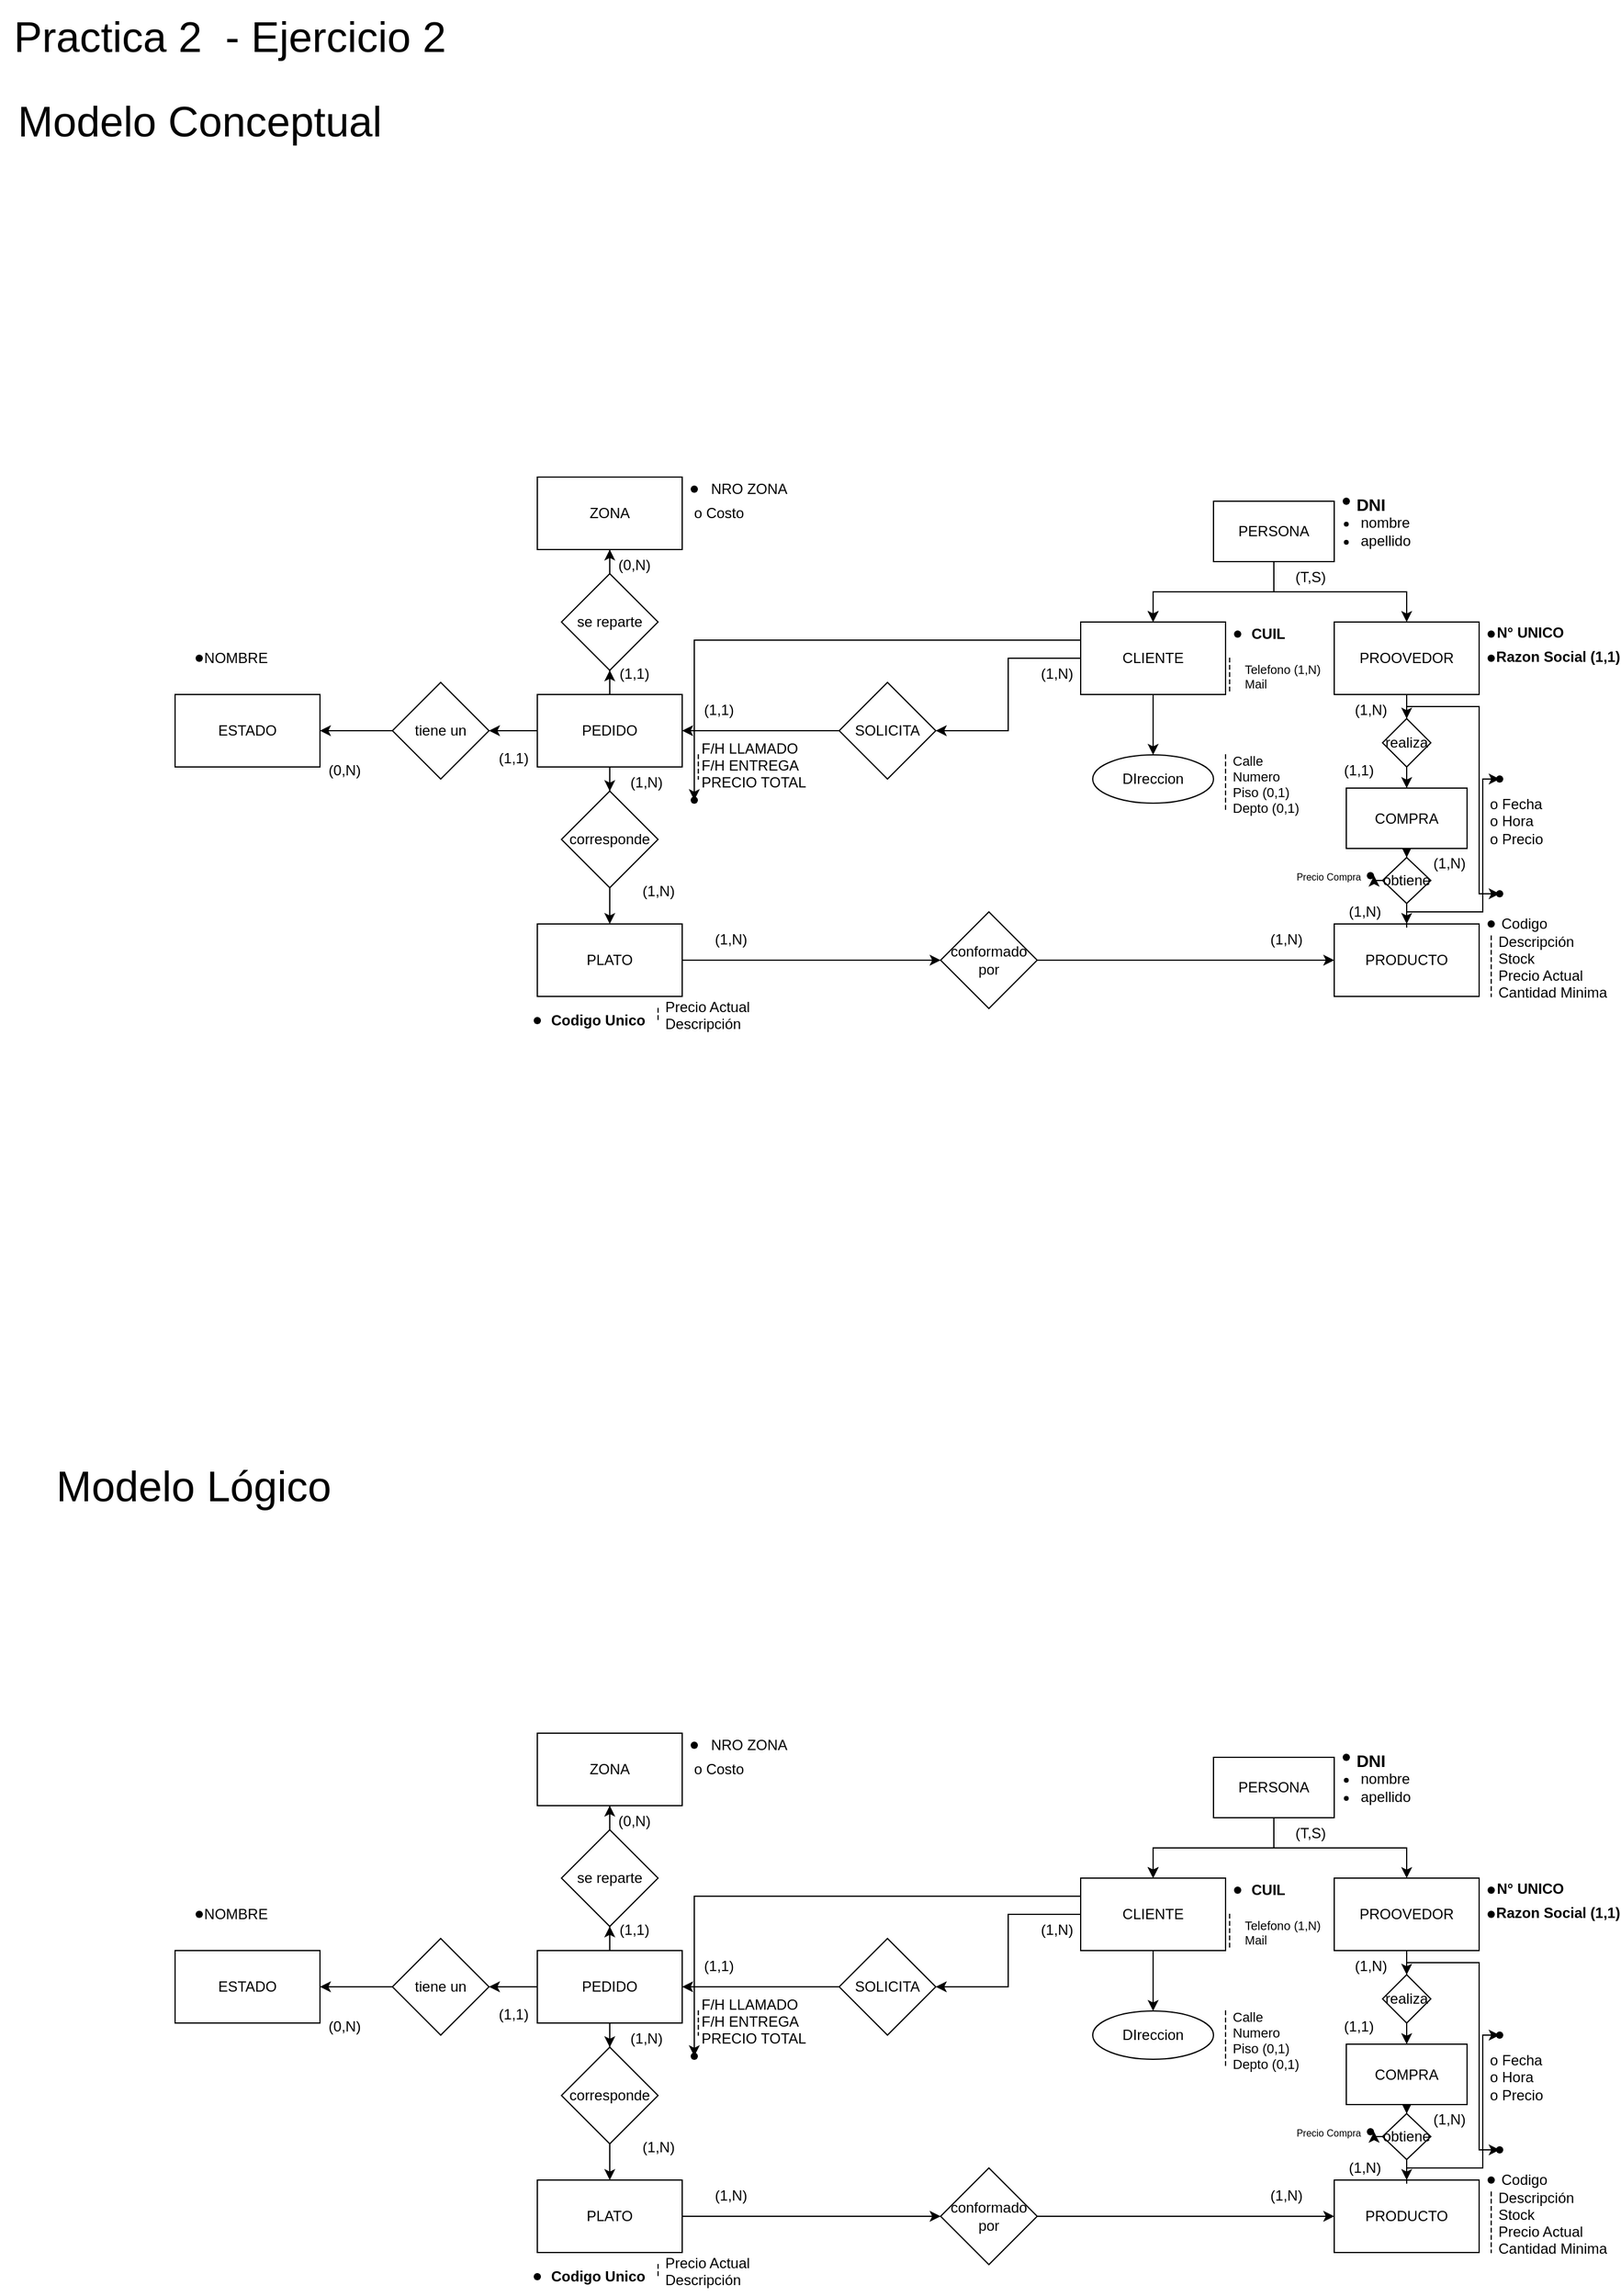 <mxfile version="24.7.8">
  <diagram name="Página-1" id="Bf-2rMhN3d7Jyt17NZ64">
    <mxGraphModel dx="3520" dy="2128" grid="1" gridSize="10" guides="1" tooltips="1" connect="1" arrows="1" fold="1" page="1" pageScale="1" pageWidth="827" pageHeight="1169" math="0" shadow="0">
      <root>
        <mxCell id="0" />
        <mxCell id="1" parent="0" />
        <mxCell id="Sg2OA1A6S127e5g8_L12-23" value="" style="edgeStyle=orthogonalEdgeStyle;rounded=0;orthogonalLoop=1;jettySize=auto;html=1;" parent="1" source="Sg2OA1A6S127e5g8_L12-3" target="Sg2OA1A6S127e5g8_L12-22" edge="1">
          <mxGeometry relative="1" as="geometry" />
        </mxCell>
        <mxCell id="Sg2OA1A6S127e5g8_L12-24" value="" style="edgeStyle=orthogonalEdgeStyle;rounded=0;orthogonalLoop=1;jettySize=auto;html=1;" parent="1" source="Sg2OA1A6S127e5g8_L12-3" target="Sg2OA1A6S127e5g8_L12-22" edge="1">
          <mxGeometry relative="1" as="geometry" />
        </mxCell>
        <mxCell id="Sg2OA1A6S127e5g8_L12-26" value="" style="edgeStyle=orthogonalEdgeStyle;rounded=0;orthogonalLoop=1;jettySize=auto;html=1;" parent="1" source="Sg2OA1A6S127e5g8_L12-3" target="Sg2OA1A6S127e5g8_L12-25" edge="1">
          <mxGeometry relative="1" as="geometry" />
        </mxCell>
        <mxCell id="Sg2OA1A6S127e5g8_L12-3" value="PERSONA" style="rounded=0;whiteSpace=wrap;html=1;" parent="1" vertex="1">
          <mxGeometry x="1080" y="435" width="100" height="50" as="geometry" />
        </mxCell>
        <mxCell id="Sg2OA1A6S127e5g8_L12-41" value="" style="edgeStyle=orthogonalEdgeStyle;rounded=0;orthogonalLoop=1;jettySize=auto;html=1;" parent="1" source="Sg2OA1A6S127e5g8_L12-22" target="Sg2OA1A6S127e5g8_L12-40" edge="1">
          <mxGeometry relative="1" as="geometry" />
        </mxCell>
        <mxCell id="Sg2OA1A6S127e5g8_L12-86" style="edgeStyle=orthogonalEdgeStyle;rounded=0;orthogonalLoop=1;jettySize=auto;html=1;" parent="1" source="Sg2OA1A6S127e5g8_L12-22" target="Sg2OA1A6S127e5g8_L12-85" edge="1">
          <mxGeometry relative="1" as="geometry" />
        </mxCell>
        <mxCell id="Sg2OA1A6S127e5g8_L12-105" style="edgeStyle=orthogonalEdgeStyle;rounded=0;orthogonalLoop=1;jettySize=auto;html=1;exitX=0;exitY=0.25;exitDx=0;exitDy=0;entryX=0.783;entryY=0.592;entryDx=0;entryDy=0;entryPerimeter=0;" parent="1" source="Sg2OA1A6S127e5g8_L12-22" target="Sg2OA1A6S127e5g8_L12-103" edge="1">
          <mxGeometry relative="1" as="geometry">
            <mxPoint x="650" y="565" as="targetPoint" />
          </mxGeometry>
        </mxCell>
        <mxCell id="Sg2OA1A6S127e5g8_L12-22" value="CLIENTE" style="whiteSpace=wrap;html=1;rounded=0;" parent="1" vertex="1">
          <mxGeometry x="970" y="535" width="120" height="60" as="geometry" />
        </mxCell>
        <mxCell id="Sg2OA1A6S127e5g8_L12-52" value="" style="edgeStyle=orthogonalEdgeStyle;rounded=0;orthogonalLoop=1;jettySize=auto;html=1;" parent="1" source="Sg2OA1A6S127e5g8_L12-25" target="Sg2OA1A6S127e5g8_L12-51" edge="1">
          <mxGeometry relative="1" as="geometry" />
        </mxCell>
        <mxCell id="Sg2OA1A6S127e5g8_L12-25" value="PROOVEDOR" style="whiteSpace=wrap;html=1;rounded=0;" parent="1" vertex="1">
          <mxGeometry x="1180" y="535" width="120" height="60" as="geometry" />
        </mxCell>
        <mxCell id="Sg2OA1A6S127e5g8_L12-47" value="" style="edgeStyle=orthogonalEdgeStyle;rounded=0;orthogonalLoop=1;jettySize=auto;html=1;exitX=1;exitY=0.5;exitDx=0;exitDy=0;" parent="1" source="Sg2OA1A6S127e5g8_L12-28" target="Sg2OA1A6S127e5g8_L12-46" edge="1">
          <mxGeometry relative="1" as="geometry">
            <mxPoint x="690" y="815" as="sourcePoint" />
          </mxGeometry>
        </mxCell>
        <mxCell id="Sg2OA1A6S127e5g8_L12-28" value="PLATO" style="rounded=0;whiteSpace=wrap;html=1;" parent="1" vertex="1">
          <mxGeometry x="520" y="785" width="120" height="60" as="geometry" />
        </mxCell>
        <mxCell id="Sg2OA1A6S127e5g8_L12-44" value="" style="edgeStyle=orthogonalEdgeStyle;rounded=0;orthogonalLoop=1;jettySize=auto;html=1;" parent="1" source="Sg2OA1A6S127e5g8_L12-29" target="Sg2OA1A6S127e5g8_L12-43" edge="1">
          <mxGeometry relative="1" as="geometry" />
        </mxCell>
        <mxCell id="Sg2OA1A6S127e5g8_L12-57" value="" style="edgeStyle=orthogonalEdgeStyle;rounded=0;orthogonalLoop=1;jettySize=auto;html=1;" parent="1" source="Sg2OA1A6S127e5g8_L12-29" target="Sg2OA1A6S127e5g8_L12-56" edge="1">
          <mxGeometry relative="1" as="geometry" />
        </mxCell>
        <mxCell id="Sg2OA1A6S127e5g8_L12-110" value="" style="edgeStyle=orthogonalEdgeStyle;rounded=0;orthogonalLoop=1;jettySize=auto;html=1;" parent="1" source="Sg2OA1A6S127e5g8_L12-29" target="Sg2OA1A6S127e5g8_L12-109" edge="1">
          <mxGeometry relative="1" as="geometry" />
        </mxCell>
        <mxCell id="Sg2OA1A6S127e5g8_L12-29" value="PEDIDO" style="rounded=0;whiteSpace=wrap;html=1;" parent="1" vertex="1">
          <mxGeometry x="520" y="595" width="120" height="60" as="geometry" />
        </mxCell>
        <mxCell id="Sg2OA1A6S127e5g8_L12-35" value="PRODUCTO" style="rounded=0;whiteSpace=wrap;html=1;" parent="1" vertex="1">
          <mxGeometry x="1180" y="785" width="120" height="60" as="geometry" />
        </mxCell>
        <mxCell id="Sg2OA1A6S127e5g8_L12-42" style="edgeStyle=orthogonalEdgeStyle;rounded=0;orthogonalLoop=1;jettySize=auto;html=1;entryX=1;entryY=0.5;entryDx=0;entryDy=0;" parent="1" source="Sg2OA1A6S127e5g8_L12-40" target="Sg2OA1A6S127e5g8_L12-29" edge="1">
          <mxGeometry relative="1" as="geometry" />
        </mxCell>
        <mxCell id="Sg2OA1A6S127e5g8_L12-40" value="SOLICITA" style="rhombus;whiteSpace=wrap;html=1;rounded=0;" parent="1" vertex="1">
          <mxGeometry x="770" y="585" width="80" height="80" as="geometry" />
        </mxCell>
        <mxCell id="Sg2OA1A6S127e5g8_L12-45" style="edgeStyle=orthogonalEdgeStyle;rounded=0;orthogonalLoop=1;jettySize=auto;html=1;" parent="1" source="Sg2OA1A6S127e5g8_L12-43" target="Sg2OA1A6S127e5g8_L12-28" edge="1">
          <mxGeometry relative="1" as="geometry" />
        </mxCell>
        <mxCell id="Sg2OA1A6S127e5g8_L12-43" value="corresponde" style="rhombus;whiteSpace=wrap;html=1;rounded=0;" parent="1" vertex="1">
          <mxGeometry x="540" y="675" width="80" height="80" as="geometry" />
        </mxCell>
        <mxCell id="Sg2OA1A6S127e5g8_L12-48" style="edgeStyle=orthogonalEdgeStyle;rounded=0;orthogonalLoop=1;jettySize=auto;html=1;" parent="1" source="Sg2OA1A6S127e5g8_L12-46" target="Sg2OA1A6S127e5g8_L12-35" edge="1">
          <mxGeometry relative="1" as="geometry" />
        </mxCell>
        <mxCell id="Sg2OA1A6S127e5g8_L12-46" value="conformado por" style="rhombus;whiteSpace=wrap;html=1;rounded=0;" parent="1" vertex="1">
          <mxGeometry x="854" y="775" width="80" height="80" as="geometry" />
        </mxCell>
        <mxCell id="Sg2OA1A6S127e5g8_L12-125" value="" style="edgeStyle=orthogonalEdgeStyle;rounded=0;orthogonalLoop=1;jettySize=auto;html=1;" parent="1" source="Sg2OA1A6S127e5g8_L12-51" target="Sg2OA1A6S127e5g8_L12-124" edge="1">
          <mxGeometry relative="1" as="geometry" />
        </mxCell>
        <mxCell id="Sg2OA1A6S127e5g8_L12-51" value="realiza" style="rhombus;whiteSpace=wrap;html=1;rounded=0;" parent="1" vertex="1">
          <mxGeometry x="1220" y="615" width="40" height="40" as="geometry" />
        </mxCell>
        <mxCell id="Sg2OA1A6S127e5g8_L12-54" value="ZONA" style="rounded=0;whiteSpace=wrap;html=1;" parent="1" vertex="1">
          <mxGeometry x="520" y="415" width="120" height="60" as="geometry" />
        </mxCell>
        <mxCell id="Sg2OA1A6S127e5g8_L12-58" style="edgeStyle=orthogonalEdgeStyle;rounded=0;orthogonalLoop=1;jettySize=auto;html=1;entryX=0.5;entryY=1;entryDx=0;entryDy=0;" parent="1" source="Sg2OA1A6S127e5g8_L12-56" target="Sg2OA1A6S127e5g8_L12-54" edge="1">
          <mxGeometry relative="1" as="geometry" />
        </mxCell>
        <mxCell id="Sg2OA1A6S127e5g8_L12-56" value="se reparte" style="rhombus;whiteSpace=wrap;html=1;rounded=0;" parent="1" vertex="1">
          <mxGeometry x="540" y="495" width="80" height="80" as="geometry" />
        </mxCell>
        <mxCell id="Sg2OA1A6S127e5g8_L12-59" value="(T,S)" style="text;html=1;align=center;verticalAlign=middle;resizable=0;points=[];autosize=1;strokeColor=none;fillColor=none;" parent="1" vertex="1">
          <mxGeometry x="1135" y="483" width="50" height="30" as="geometry" />
        </mxCell>
        <mxCell id="Sg2OA1A6S127e5g8_L12-63" value="" style="shape=waypoint;sketch=0;fillStyle=solid;size=6;pointerEvents=1;points=[];fillColor=none;resizable=0;rotatable=0;perimeter=centerPerimeter;snapToPoint=1;" parent="1" vertex="1">
          <mxGeometry x="1180" y="425" width="20" height="20" as="geometry" />
        </mxCell>
        <mxCell id="Sg2OA1A6S127e5g8_L12-73" value="&lt;font style=&quot;font-size: 14px;&quot;&gt;DNI&lt;/font&gt;" style="text;strokeColor=none;fillColor=none;html=1;fontSize=24;fontStyle=1;verticalAlign=middle;align=center;" parent="1" vertex="1">
          <mxGeometry x="1185" y="425" width="50" height="20" as="geometry" />
        </mxCell>
        <mxCell id="Sg2OA1A6S127e5g8_L12-78" value="&lt;ul&gt;&lt;li&gt;nombre&lt;/li&gt;&lt;li&gt;apellido&lt;/li&gt;&lt;/ul&gt;" style="text;strokeColor=none;fillColor=none;html=1;whiteSpace=wrap;verticalAlign=middle;overflow=hidden;" parent="1" vertex="1">
          <mxGeometry x="1160" y="420" width="100" height="80" as="geometry" />
        </mxCell>
        <mxCell id="Sg2OA1A6S127e5g8_L12-79" value="" style="shape=waypoint;sketch=0;fillStyle=solid;size=6;pointerEvents=1;points=[];fillColor=none;resizable=0;rotatable=0;perimeter=centerPerimeter;snapToPoint=1;" parent="1" vertex="1">
          <mxGeometry x="1300" y="535" width="20" height="20" as="geometry" />
        </mxCell>
        <mxCell id="Sg2OA1A6S127e5g8_L12-80" value="&lt;font style=&quot;font-size: 12px;&quot;&gt;N° UNICO&lt;/font&gt;" style="text;strokeColor=none;fillColor=none;html=1;fontSize=24;fontStyle=1;verticalAlign=middle;align=center;" parent="1" vertex="1">
          <mxGeometry x="1307" y="525" width="70" height="30" as="geometry" />
        </mxCell>
        <mxCell id="Sg2OA1A6S127e5g8_L12-82" value="" style="shape=waypoint;sketch=0;fillStyle=solid;size=6;pointerEvents=1;points=[];fillColor=none;resizable=0;rotatable=0;perimeter=centerPerimeter;snapToPoint=1;" parent="1" vertex="1">
          <mxGeometry x="1300" y="555" width="20" height="20" as="geometry" />
        </mxCell>
        <mxCell id="Sg2OA1A6S127e5g8_L12-83" value="&lt;span style=&quot;font-size: 12px;&quot;&gt;Razon Social (1,1)&lt;/span&gt;" style="text;strokeColor=none;fillColor=none;html=1;fontSize=24;fontStyle=1;verticalAlign=middle;align=center;" parent="1" vertex="1">
          <mxGeometry x="1330" y="545" width="70" height="30" as="geometry" />
        </mxCell>
        <mxCell id="Sg2OA1A6S127e5g8_L12-85" value="DIreccion" style="ellipse;whiteSpace=wrap;html=1;align=center;" parent="1" vertex="1">
          <mxGeometry x="980" y="645" width="100" height="40" as="geometry" />
        </mxCell>
        <mxCell id="Sg2OA1A6S127e5g8_L12-88" value="Calle   &#xa;Numero &#xa;Piso (0,1)&#xa;Depto (0,1)" style="shape=partialRectangle;fillColor=none;align=left;verticalAlign=middle;strokeColor=none;spacingLeft=34;rotatable=0;points=[[0,0.5],[1,0.5]];portConstraint=eastwest;dropTarget=0;fontSize=11;" parent="1" vertex="1">
          <mxGeometry x="1060" y="645" width="90" height="47.5" as="geometry" />
        </mxCell>
        <mxCell id="Sg2OA1A6S127e5g8_L12-89" value="" style="shape=partialRectangle;top=0;left=0;bottom=0;fillColor=none;stokeWidth=1;dashed=1;align=left;verticalAlign=middle;spacingLeft=4;spacingRight=4;overflow=hidden;rotatable=0;points=[];portConstraint=eastwest;part=1;" parent="Sg2OA1A6S127e5g8_L12-88" vertex="1" connectable="0">
          <mxGeometry width="30.0" height="47.5" as="geometry" />
        </mxCell>
        <mxCell id="Sg2OA1A6S127e5g8_L12-90" value="Telefono (1,N)&#xa;Mail " style="shape=partialRectangle;fillColor=none;align=left;verticalAlign=middle;strokeColor=none;spacingLeft=34;rotatable=0;points=[[0,0.5],[1,0.5]];portConstraint=eastwest;dropTarget=0;fontSize=10;" parent="1" vertex="1">
          <mxGeometry x="1070" y="565" width="70" height="30" as="geometry" />
        </mxCell>
        <mxCell id="Sg2OA1A6S127e5g8_L12-91" value="" style="shape=partialRectangle;top=0;left=0;bottom=0;fillColor=none;stokeWidth=1;dashed=1;align=left;verticalAlign=middle;spacingLeft=4;spacingRight=4;overflow=hidden;rotatable=0;points=[];portConstraint=eastwest;part=1;" parent="Sg2OA1A6S127e5g8_L12-90" vertex="1" connectable="0">
          <mxGeometry width="23.333" height="30" as="geometry" />
        </mxCell>
        <mxCell id="Sg2OA1A6S127e5g8_L12-92" value="" style="shape=waypoint;sketch=0;size=6;pointerEvents=1;points=[];fillColor=none;resizable=0;rotatable=0;perimeter=centerPerimeter;snapToPoint=1;" parent="1" vertex="1">
          <mxGeometry x="1090" y="535" width="20" height="20" as="geometry" />
        </mxCell>
        <mxCell id="Sg2OA1A6S127e5g8_L12-93" value="&lt;b&gt;CUIL&lt;/b&gt;" style="text;html=1;align=center;verticalAlign=middle;resizable=0;points=[];autosize=1;strokeColor=none;fillColor=none;" parent="1" vertex="1">
          <mxGeometry x="1100" y="530" width="50" height="30" as="geometry" />
        </mxCell>
        <mxCell id="Sg2OA1A6S127e5g8_L12-94" value="" style="shape=waypoint;sketch=0;size=6;pointerEvents=1;points=[];fillColor=none;resizable=0;rotatable=0;perimeter=centerPerimeter;snapToPoint=1;" parent="1" vertex="1">
          <mxGeometry x="510" y="855" width="20" height="20" as="geometry" />
        </mxCell>
        <mxCell id="Sg2OA1A6S127e5g8_L12-95" value="&lt;b&gt;Codigo Unico&lt;/b&gt;" style="text;html=1;align=center;verticalAlign=middle;resizable=0;points=[];autosize=1;strokeColor=none;fillColor=none;" parent="1" vertex="1">
          <mxGeometry x="520" y="850" width="100" height="30" as="geometry" />
        </mxCell>
        <mxCell id="Sg2OA1A6S127e5g8_L12-96" value="Precio Actual&#xa;Descripción" style="shape=partialRectangle;fillColor=none;align=left;verticalAlign=middle;strokeColor=none;spacingLeft=34;rotatable=0;points=[[0,0.5],[1,0.5]];portConstraint=eastwest;dropTarget=0;" parent="1" vertex="1">
          <mxGeometry x="590" y="855" width="90" height="10" as="geometry" />
        </mxCell>
        <mxCell id="Sg2OA1A6S127e5g8_L12-97" value="" style="shape=partialRectangle;top=0;left=0;bottom=0;fillColor=none;stokeWidth=1;dashed=1;align=left;verticalAlign=middle;spacingLeft=4;spacingRight=4;overflow=hidden;rotatable=0;points=[];portConstraint=eastwest;part=1;" parent="Sg2OA1A6S127e5g8_L12-96" vertex="1" connectable="0">
          <mxGeometry width="30" height="10" as="geometry" />
        </mxCell>
        <mxCell id="Sg2OA1A6S127e5g8_L12-98" value="F/H LLAMADO&#xa;F/H ENTREGA&#xa;PRECIO TOTAL&#xa;" style="shape=partialRectangle;fillColor=none;align=left;verticalAlign=middle;strokeColor=none;spacingLeft=34;rotatable=0;points=[[0,0.5],[1,0.5]];portConstraint=eastwest;dropTarget=0;" parent="1" vertex="1">
          <mxGeometry x="620" y="615" width="100" height="90" as="geometry" />
        </mxCell>
        <mxCell id="Sg2OA1A6S127e5g8_L12-99" value="" style="shape=partialRectangle;top=0;left=0;bottom=0;fillColor=none;stokeWidth=1;dashed=1;align=left;verticalAlign=middle;spacingLeft=4;spacingRight=4;overflow=hidden;rotatable=0;points=[];portConstraint=eastwest;part=1;" parent="Sg2OA1A6S127e5g8_L12-98" vertex="1" connectable="0">
          <mxGeometry x="-20" y="30" width="20" as="geometry" />
        </mxCell>
        <mxCell id="Sg2OA1A6S127e5g8_L12-100" value="" style="shape=partialRectangle;fillColor=none;align=left;verticalAlign=middle;strokeColor=none;spacingLeft=34;rotatable=0;points=[[0,0.5],[1,0.5]];portConstraint=eastwest;dropTarget=0;" parent="1" vertex="1">
          <mxGeometry x="650" y="645" width="10" height="20" as="geometry" />
        </mxCell>
        <mxCell id="Sg2OA1A6S127e5g8_L12-101" value="" style="shape=partialRectangle;top=0;left=0;bottom=0;fillColor=none;stokeWidth=1;dashed=1;align=left;verticalAlign=middle;spacingLeft=4;spacingRight=4;overflow=hidden;rotatable=0;points=[];portConstraint=eastwest;part=1;" parent="Sg2OA1A6S127e5g8_L12-100" vertex="1" connectable="0">
          <mxGeometry width="3.333" height="20" as="geometry" />
        </mxCell>
        <mxCell id="Sg2OA1A6S127e5g8_L12-103" value="" style="shape=waypoint;sketch=0;size=6;pointerEvents=1;points=[];fillColor=none;resizable=0;rotatable=0;perimeter=centerPerimeter;snapToPoint=1;" parent="1" vertex="1">
          <mxGeometry x="640" y="672.5" width="20" height="20" as="geometry" />
        </mxCell>
        <mxCell id="Sg2OA1A6S127e5g8_L12-106" value="" style="shape=waypoint;sketch=0;size=6;pointerEvents=1;points=[];fillColor=none;resizable=0;rotatable=0;perimeter=centerPerimeter;snapToPoint=1;" parent="1" vertex="1">
          <mxGeometry x="640" y="415" width="20" height="20" as="geometry" />
        </mxCell>
        <mxCell id="Sg2OA1A6S127e5g8_L12-107" value="NRO ZONA" style="text;html=1;align=center;verticalAlign=middle;resizable=0;points=[];autosize=1;strokeColor=none;fillColor=none;" parent="1" vertex="1">
          <mxGeometry x="650" y="410" width="90" height="30" as="geometry" />
        </mxCell>
        <mxCell id="Sg2OA1A6S127e5g8_L12-108" value="o Costo" style="text;html=1;align=center;verticalAlign=middle;resizable=0;points=[];autosize=1;strokeColor=none;fillColor=none;" parent="1" vertex="1">
          <mxGeometry x="640" y="430" width="60" height="30" as="geometry" />
        </mxCell>
        <mxCell id="Sg2OA1A6S127e5g8_L12-112" value="" style="edgeStyle=orthogonalEdgeStyle;rounded=0;orthogonalLoop=1;jettySize=auto;html=1;" parent="1" source="Sg2OA1A6S127e5g8_L12-109" target="Sg2OA1A6S127e5g8_L12-111" edge="1">
          <mxGeometry relative="1" as="geometry" />
        </mxCell>
        <mxCell id="Sg2OA1A6S127e5g8_L12-109" value="tiene un" style="rhombus;whiteSpace=wrap;html=1;rounded=0;" parent="1" vertex="1">
          <mxGeometry x="400" y="585" width="80" height="80" as="geometry" />
        </mxCell>
        <mxCell id="Sg2OA1A6S127e5g8_L12-111" value="ESTADO" style="whiteSpace=wrap;html=1;rounded=0;" parent="1" vertex="1">
          <mxGeometry x="220" y="595" width="120" height="60" as="geometry" />
        </mxCell>
        <mxCell id="Sg2OA1A6S127e5g8_L12-113" value="" style="shape=waypoint;sketch=0;size=6;pointerEvents=1;points=[];fillColor=none;resizable=0;rotatable=0;perimeter=centerPerimeter;snapToPoint=1;" parent="1" vertex="1">
          <mxGeometry x="230" y="555" width="20" height="20" as="geometry" />
        </mxCell>
        <mxCell id="Sg2OA1A6S127e5g8_L12-114" value="NOMBRE" style="text;html=1;align=center;verticalAlign=middle;resizable=0;points=[];autosize=1;strokeColor=none;fillColor=none;" parent="1" vertex="1">
          <mxGeometry x="230" y="550" width="80" height="30" as="geometry" />
        </mxCell>
        <mxCell id="Sg2OA1A6S127e5g8_L12-116" value="" style="shape=waypoint;sketch=0;size=6;pointerEvents=1;points=[];fillColor=none;resizable=0;rotatable=0;perimeter=centerPerimeter;snapToPoint=1;" parent="1" vertex="1">
          <mxGeometry x="1300" y="775" width="20" height="20" as="geometry" />
        </mxCell>
        <mxCell id="Sg2OA1A6S127e5g8_L12-117" value="Codigo" style="text;html=1;align=center;verticalAlign=middle;resizable=0;points=[];autosize=1;strokeColor=none;fillColor=none;" parent="1" vertex="1">
          <mxGeometry x="1307" y="770" width="60" height="30" as="geometry" />
        </mxCell>
        <mxCell id="Sg2OA1A6S127e5g8_L12-118" value="Descripción&#xa;Stock&#xa;Precio Actual&#xa;Cantidad Minima" style="shape=partialRectangle;fillColor=none;align=left;verticalAlign=middle;strokeColor=none;spacingLeft=34;rotatable=0;points=[[0,0.5],[1,0.5]];portConstraint=eastwest;dropTarget=0;" parent="1" vertex="1">
          <mxGeometry x="1280" y="795" width="90" height="50" as="geometry" />
        </mxCell>
        <mxCell id="Sg2OA1A6S127e5g8_L12-119" value="" style="shape=partialRectangle;top=0;left=0;bottom=0;fillColor=none;stokeWidth=1;dashed=1;align=left;verticalAlign=middle;spacingLeft=4;spacingRight=4;overflow=hidden;rotatable=0;points=[];portConstraint=eastwest;part=1;" parent="Sg2OA1A6S127e5g8_L12-118" vertex="1" connectable="0">
          <mxGeometry width="30" height="50" as="geometry" />
        </mxCell>
        <mxCell id="Sg2OA1A6S127e5g8_L12-140" value="" style="edgeStyle=orthogonalEdgeStyle;rounded=0;orthogonalLoop=1;jettySize=auto;html=1;" parent="1" source="Sg2OA1A6S127e5g8_L12-124" target="Sg2OA1A6S127e5g8_L12-139" edge="1">
          <mxGeometry relative="1" as="geometry" />
        </mxCell>
        <mxCell id="Sg2OA1A6S127e5g8_L12-124" value="COMPRA" style="whiteSpace=wrap;html=1;rounded=0;" parent="1" vertex="1">
          <mxGeometry x="1190" y="672.5" width="100" height="50" as="geometry" />
        </mxCell>
        <mxCell id="Sg2OA1A6S127e5g8_L12-127" value="o Fecha&lt;div&gt;o Hora&lt;/div&gt;&lt;div&gt;o Precio&lt;/div&gt;" style="text;html=1;align=left;verticalAlign=middle;resizable=0;points=[];autosize=1;strokeColor=none;fillColor=none;" parent="1" vertex="1">
          <mxGeometry x="1307" y="670" width="70" height="60" as="geometry" />
        </mxCell>
        <mxCell id="Sg2OA1A6S127e5g8_L12-128" value="" style="endArrow=none;html=1;rounded=0;" parent="1" edge="1">
          <mxGeometry relative="1" as="geometry">
            <mxPoint x="1280" y="685" as="sourcePoint" />
            <mxPoint x="1280" y="685" as="targetPoint" />
          </mxGeometry>
        </mxCell>
        <mxCell id="Sg2OA1A6S127e5g8_L12-133" value="" style="shape=waypoint;sketch=0;size=6;pointerEvents=1;points=[];fillColor=none;resizable=0;rotatable=0;perimeter=centerPerimeter;snapToPoint=1;" parent="1" vertex="1">
          <mxGeometry x="1307" y="655" width="20" height="20" as="geometry" />
        </mxCell>
        <mxCell id="Sg2OA1A6S127e5g8_L12-134" value="" style="shape=waypoint;sketch=0;size=6;pointerEvents=1;points=[];fillColor=none;resizable=0;rotatable=0;perimeter=centerPerimeter;snapToPoint=1;" parent="1" vertex="1">
          <mxGeometry x="1307" y="750" width="20" height="20" as="geometry" />
        </mxCell>
        <mxCell id="Sg2OA1A6S127e5g8_L12-135" style="edgeStyle=orthogonalEdgeStyle;rounded=0;orthogonalLoop=1;jettySize=auto;html=1;entryX=0.416;entryY=0.097;entryDx=0;entryDy=0;entryPerimeter=0;" parent="1" target="Sg2OA1A6S127e5g8_L12-133" edge="1">
          <mxGeometry relative="1" as="geometry">
            <mxPoint x="1240" y="775" as="sourcePoint" />
            <mxPoint x="1320.0" y="695" as="targetPoint" />
            <Array as="points">
              <mxPoint x="1303" y="775" />
              <mxPoint x="1303" y="665" />
            </Array>
          </mxGeometry>
        </mxCell>
        <mxCell id="Sg2OA1A6S127e5g8_L12-137" style="edgeStyle=orthogonalEdgeStyle;rounded=0;orthogonalLoop=1;jettySize=auto;html=1;entryX=0.381;entryY=0.743;entryDx=0;entryDy=0;entryPerimeter=0;" parent="1" source="Sg2OA1A6S127e5g8_L12-25" target="Sg2OA1A6S127e5g8_L12-134" edge="1">
          <mxGeometry relative="1" as="geometry">
            <Array as="points">
              <mxPoint x="1240" y="605" />
              <mxPoint x="1300" y="605" />
              <mxPoint x="1300" y="760" />
            </Array>
          </mxGeometry>
        </mxCell>
        <mxCell id="Sg2OA1A6S127e5g8_L12-143" value="" style="edgeStyle=orthogonalEdgeStyle;rounded=0;orthogonalLoop=1;jettySize=auto;html=1;" parent="1" source="Sg2OA1A6S127e5g8_L12-139" target="Sg2OA1A6S127e5g8_L12-35" edge="1">
          <mxGeometry relative="1" as="geometry" />
        </mxCell>
        <mxCell id="Sg2OA1A6S127e5g8_L12-139" value="obtiene" style="rhombus;whiteSpace=wrap;html=1;rounded=0;" parent="1" vertex="1">
          <mxGeometry x="1220" y="730" width="40" height="38" as="geometry" />
        </mxCell>
        <mxCell id="Sg2OA1A6S127e5g8_L12-144" value="" style="shape=waypoint;sketch=0;size=6;pointerEvents=1;points=[];fillColor=none;resizable=0;rotatable=0;perimeter=centerPerimeter;snapToPoint=1;" parent="1" vertex="1">
          <mxGeometry x="1200" y="735" width="20" height="20" as="geometry" />
        </mxCell>
        <mxCell id="Sg2OA1A6S127e5g8_L12-146" value="&lt;font style=&quot;font-size: 8px;&quot;&gt;Precio Compra&lt;/font&gt;" style="text;html=1;align=center;verticalAlign=middle;resizable=0;points=[];autosize=1;strokeColor=none;fillColor=none;" parent="1" vertex="1">
          <mxGeometry x="1135" y="730" width="80" height="30" as="geometry" />
        </mxCell>
        <mxCell id="Sg2OA1A6S127e5g8_L12-147" style="edgeStyle=orthogonalEdgeStyle;rounded=0;orthogonalLoop=1;jettySize=auto;html=1;exitX=0;exitY=0.5;exitDx=0;exitDy=0;entryX=0.975;entryY=0.5;entryDx=0;entryDy=0;entryPerimeter=0;" parent="1" source="Sg2OA1A6S127e5g8_L12-139" target="Sg2OA1A6S127e5g8_L12-146" edge="1">
          <mxGeometry relative="1" as="geometry" />
        </mxCell>
        <mxCell id="Sg2OA1A6S127e5g8_L12-148" value="(1,N)" style="text;html=1;align=center;verticalAlign=middle;resizable=0;points=[];autosize=1;strokeColor=none;fillColor=none;" parent="1" vertex="1">
          <mxGeometry x="925" y="563" width="50" height="30" as="geometry" />
        </mxCell>
        <mxCell id="Sg2OA1A6S127e5g8_L12-149" value="(1,1)" style="text;html=1;align=center;verticalAlign=middle;resizable=0;points=[];autosize=1;strokeColor=none;fillColor=none;" parent="1" vertex="1">
          <mxGeometry x="645" y="593" width="50" height="30" as="geometry" />
        </mxCell>
        <mxCell id="Sg2OA1A6S127e5g8_L12-150" value="(1,1)" style="text;html=1;align=center;verticalAlign=middle;resizable=0;points=[];autosize=1;strokeColor=none;fillColor=none;" parent="1" vertex="1">
          <mxGeometry x="575" y="563" width="50" height="30" as="geometry" />
        </mxCell>
        <mxCell id="Sg2OA1A6S127e5g8_L12-151" value="(0,N)" style="text;html=1;align=center;verticalAlign=middle;resizable=0;points=[];autosize=1;strokeColor=none;fillColor=none;" parent="1" vertex="1">
          <mxGeometry x="575" y="473" width="50" height="30" as="geometry" />
        </mxCell>
        <mxCell id="Sg2OA1A6S127e5g8_L12-152" value="(1,N)" style="text;html=1;align=center;verticalAlign=middle;resizable=0;points=[];autosize=1;strokeColor=none;fillColor=none;" parent="1" vertex="1">
          <mxGeometry x="585" y="653" width="50" height="30" as="geometry" />
        </mxCell>
        <mxCell id="Sg2OA1A6S127e5g8_L12-153" value="(1,N)" style="text;html=1;align=center;verticalAlign=middle;resizable=0;points=[];autosize=1;strokeColor=none;fillColor=none;" parent="1" vertex="1">
          <mxGeometry x="595" y="743" width="50" height="30" as="geometry" />
        </mxCell>
        <mxCell id="Sg2OA1A6S127e5g8_L12-154" value="(1,1)" style="text;html=1;align=center;verticalAlign=middle;resizable=0;points=[];autosize=1;strokeColor=none;fillColor=none;" parent="1" vertex="1">
          <mxGeometry x="475" y="633" width="50" height="30" as="geometry" />
        </mxCell>
        <mxCell id="Sg2OA1A6S127e5g8_L12-155" value="(0,N)" style="text;html=1;align=center;verticalAlign=middle;resizable=0;points=[];autosize=1;strokeColor=none;fillColor=none;" parent="1" vertex="1">
          <mxGeometry x="335" y="643" width="50" height="30" as="geometry" />
        </mxCell>
        <mxCell id="Sg2OA1A6S127e5g8_L12-156" value="(1,N)" style="text;html=1;align=center;verticalAlign=middle;resizable=0;points=[];autosize=1;strokeColor=none;fillColor=none;" parent="1" vertex="1">
          <mxGeometry x="655" y="783" width="50" height="30" as="geometry" />
        </mxCell>
        <mxCell id="Sg2OA1A6S127e5g8_L12-157" value="(1,N)" style="text;html=1;align=center;verticalAlign=middle;resizable=0;points=[];autosize=1;strokeColor=none;fillColor=none;" parent="1" vertex="1">
          <mxGeometry x="1115" y="783" width="50" height="30" as="geometry" />
        </mxCell>
        <mxCell id="Sg2OA1A6S127e5g8_L12-158" value="(1,N)" style="text;html=1;align=center;verticalAlign=middle;resizable=0;points=[];autosize=1;strokeColor=none;fillColor=none;" parent="1" vertex="1">
          <mxGeometry x="1185" y="593" width="50" height="30" as="geometry" />
        </mxCell>
        <mxCell id="Sg2OA1A6S127e5g8_L12-159" value="(1,1)" style="text;html=1;align=center;verticalAlign=middle;resizable=0;points=[];autosize=1;strokeColor=none;fillColor=none;" parent="1" vertex="1">
          <mxGeometry x="1175" y="643" width="50" height="30" as="geometry" />
        </mxCell>
        <mxCell id="Sg2OA1A6S127e5g8_L12-160" value="(1,N)" style="text;html=1;align=center;verticalAlign=middle;resizable=0;points=[];autosize=1;strokeColor=none;fillColor=none;" parent="1" vertex="1">
          <mxGeometry x="1250" y="720" width="50" height="30" as="geometry" />
        </mxCell>
        <mxCell id="Sg2OA1A6S127e5g8_L12-161" value="(1,N)" style="text;html=1;align=center;verticalAlign=middle;resizable=0;points=[];autosize=1;strokeColor=none;fillColor=none;" parent="1" vertex="1">
          <mxGeometry x="1180" y="760" width="50" height="30" as="geometry" />
        </mxCell>
        <mxCell id="Sg2OA1A6S127e5g8_L12-162" value="" style="edgeStyle=orthogonalEdgeStyle;rounded=0;orthogonalLoop=1;jettySize=auto;html=1;" parent="1" source="Sg2OA1A6S127e5g8_L12-165" target="Sg2OA1A6S127e5g8_L12-169" edge="1">
          <mxGeometry relative="1" as="geometry" />
        </mxCell>
        <mxCell id="Sg2OA1A6S127e5g8_L12-163" value="" style="edgeStyle=orthogonalEdgeStyle;rounded=0;orthogonalLoop=1;jettySize=auto;html=1;" parent="1" source="Sg2OA1A6S127e5g8_L12-165" target="Sg2OA1A6S127e5g8_L12-169" edge="1">
          <mxGeometry relative="1" as="geometry" />
        </mxCell>
        <mxCell id="Sg2OA1A6S127e5g8_L12-164" value="" style="edgeStyle=orthogonalEdgeStyle;rounded=0;orthogonalLoop=1;jettySize=auto;html=1;" parent="1" source="Sg2OA1A6S127e5g8_L12-165" target="Sg2OA1A6S127e5g8_L12-171" edge="1">
          <mxGeometry relative="1" as="geometry" />
        </mxCell>
        <mxCell id="Sg2OA1A6S127e5g8_L12-165" value="PERSONA" style="rounded=0;whiteSpace=wrap;html=1;" parent="1" vertex="1">
          <mxGeometry x="1080" y="1475" width="100" height="50" as="geometry" />
        </mxCell>
        <mxCell id="Sg2OA1A6S127e5g8_L12-166" value="" style="edgeStyle=orthogonalEdgeStyle;rounded=0;orthogonalLoop=1;jettySize=auto;html=1;" parent="1" source="Sg2OA1A6S127e5g8_L12-169" target="Sg2OA1A6S127e5g8_L12-180" edge="1">
          <mxGeometry relative="1" as="geometry" />
        </mxCell>
        <mxCell id="Sg2OA1A6S127e5g8_L12-167" style="edgeStyle=orthogonalEdgeStyle;rounded=0;orthogonalLoop=1;jettySize=auto;html=1;" parent="1" source="Sg2OA1A6S127e5g8_L12-169" target="Sg2OA1A6S127e5g8_L12-198" edge="1">
          <mxGeometry relative="1" as="geometry" />
        </mxCell>
        <mxCell id="Sg2OA1A6S127e5g8_L12-168" style="edgeStyle=orthogonalEdgeStyle;rounded=0;orthogonalLoop=1;jettySize=auto;html=1;exitX=0;exitY=0.25;exitDx=0;exitDy=0;entryX=0.783;entryY=0.592;entryDx=0;entryDy=0;entryPerimeter=0;" parent="1" source="Sg2OA1A6S127e5g8_L12-169" target="Sg2OA1A6S127e5g8_L12-213" edge="1">
          <mxGeometry relative="1" as="geometry">
            <mxPoint x="650" y="1605" as="targetPoint" />
          </mxGeometry>
        </mxCell>
        <mxCell id="Sg2OA1A6S127e5g8_L12-169" value="CLIENTE" style="whiteSpace=wrap;html=1;rounded=0;" parent="1" vertex="1">
          <mxGeometry x="970" y="1575" width="120" height="60" as="geometry" />
        </mxCell>
        <mxCell id="Sg2OA1A6S127e5g8_L12-170" value="" style="edgeStyle=orthogonalEdgeStyle;rounded=0;orthogonalLoop=1;jettySize=auto;html=1;" parent="1" source="Sg2OA1A6S127e5g8_L12-171" target="Sg2OA1A6S127e5g8_L12-186" edge="1">
          <mxGeometry relative="1" as="geometry" />
        </mxCell>
        <mxCell id="Sg2OA1A6S127e5g8_L12-171" value="PROOVEDOR" style="whiteSpace=wrap;html=1;rounded=0;" parent="1" vertex="1">
          <mxGeometry x="1180" y="1575" width="120" height="60" as="geometry" />
        </mxCell>
        <mxCell id="Sg2OA1A6S127e5g8_L12-172" value="" style="edgeStyle=orthogonalEdgeStyle;rounded=0;orthogonalLoop=1;jettySize=auto;html=1;exitX=1;exitY=0.5;exitDx=0;exitDy=0;" parent="1" source="Sg2OA1A6S127e5g8_L12-173" target="Sg2OA1A6S127e5g8_L12-184" edge="1">
          <mxGeometry relative="1" as="geometry">
            <mxPoint x="690" y="1855" as="sourcePoint" />
          </mxGeometry>
        </mxCell>
        <mxCell id="Sg2OA1A6S127e5g8_L12-173" value="PLATO" style="rounded=0;whiteSpace=wrap;html=1;" parent="1" vertex="1">
          <mxGeometry x="520" y="1825" width="120" height="60" as="geometry" />
        </mxCell>
        <mxCell id="Sg2OA1A6S127e5g8_L12-174" value="" style="edgeStyle=orthogonalEdgeStyle;rounded=0;orthogonalLoop=1;jettySize=auto;html=1;" parent="1" source="Sg2OA1A6S127e5g8_L12-177" target="Sg2OA1A6S127e5g8_L12-182" edge="1">
          <mxGeometry relative="1" as="geometry" />
        </mxCell>
        <mxCell id="Sg2OA1A6S127e5g8_L12-175" value="" style="edgeStyle=orthogonalEdgeStyle;rounded=0;orthogonalLoop=1;jettySize=auto;html=1;" parent="1" source="Sg2OA1A6S127e5g8_L12-177" target="Sg2OA1A6S127e5g8_L12-189" edge="1">
          <mxGeometry relative="1" as="geometry" />
        </mxCell>
        <mxCell id="Sg2OA1A6S127e5g8_L12-176" value="" style="edgeStyle=orthogonalEdgeStyle;rounded=0;orthogonalLoop=1;jettySize=auto;html=1;" parent="1" source="Sg2OA1A6S127e5g8_L12-177" target="Sg2OA1A6S127e5g8_L12-218" edge="1">
          <mxGeometry relative="1" as="geometry" />
        </mxCell>
        <mxCell id="Sg2OA1A6S127e5g8_L12-177" value="PEDIDO" style="rounded=0;whiteSpace=wrap;html=1;" parent="1" vertex="1">
          <mxGeometry x="520" y="1635" width="120" height="60" as="geometry" />
        </mxCell>
        <mxCell id="Sg2OA1A6S127e5g8_L12-178" value="PRODUCTO" style="rounded=0;whiteSpace=wrap;html=1;" parent="1" vertex="1">
          <mxGeometry x="1180" y="1825" width="120" height="60" as="geometry" />
        </mxCell>
        <mxCell id="Sg2OA1A6S127e5g8_L12-179" style="edgeStyle=orthogonalEdgeStyle;rounded=0;orthogonalLoop=1;jettySize=auto;html=1;entryX=1;entryY=0.5;entryDx=0;entryDy=0;" parent="1" source="Sg2OA1A6S127e5g8_L12-180" target="Sg2OA1A6S127e5g8_L12-177" edge="1">
          <mxGeometry relative="1" as="geometry" />
        </mxCell>
        <mxCell id="Sg2OA1A6S127e5g8_L12-180" value="SOLICITA" style="rhombus;whiteSpace=wrap;html=1;rounded=0;" parent="1" vertex="1">
          <mxGeometry x="770" y="1625" width="80" height="80" as="geometry" />
        </mxCell>
        <mxCell id="Sg2OA1A6S127e5g8_L12-181" style="edgeStyle=orthogonalEdgeStyle;rounded=0;orthogonalLoop=1;jettySize=auto;html=1;" parent="1" source="Sg2OA1A6S127e5g8_L12-182" target="Sg2OA1A6S127e5g8_L12-173" edge="1">
          <mxGeometry relative="1" as="geometry" />
        </mxCell>
        <mxCell id="Sg2OA1A6S127e5g8_L12-182" value="corresponde" style="rhombus;whiteSpace=wrap;html=1;rounded=0;" parent="1" vertex="1">
          <mxGeometry x="540" y="1715" width="80" height="80" as="geometry" />
        </mxCell>
        <mxCell id="Sg2OA1A6S127e5g8_L12-183" style="edgeStyle=orthogonalEdgeStyle;rounded=0;orthogonalLoop=1;jettySize=auto;html=1;" parent="1" source="Sg2OA1A6S127e5g8_L12-184" target="Sg2OA1A6S127e5g8_L12-178" edge="1">
          <mxGeometry relative="1" as="geometry" />
        </mxCell>
        <mxCell id="Sg2OA1A6S127e5g8_L12-184" value="conformado por" style="rhombus;whiteSpace=wrap;html=1;rounded=0;" parent="1" vertex="1">
          <mxGeometry x="854" y="1815" width="80" height="80" as="geometry" />
        </mxCell>
        <mxCell id="Sg2OA1A6S127e5g8_L12-185" value="" style="edgeStyle=orthogonalEdgeStyle;rounded=0;orthogonalLoop=1;jettySize=auto;html=1;" parent="1" source="Sg2OA1A6S127e5g8_L12-186" target="Sg2OA1A6S127e5g8_L12-227" edge="1">
          <mxGeometry relative="1" as="geometry" />
        </mxCell>
        <mxCell id="Sg2OA1A6S127e5g8_L12-186" value="realiza" style="rhombus;whiteSpace=wrap;html=1;rounded=0;" parent="1" vertex="1">
          <mxGeometry x="1220" y="1655" width="40" height="40" as="geometry" />
        </mxCell>
        <mxCell id="Sg2OA1A6S127e5g8_L12-187" value="ZONA" style="rounded=0;whiteSpace=wrap;html=1;" parent="1" vertex="1">
          <mxGeometry x="520" y="1455" width="120" height="60" as="geometry" />
        </mxCell>
        <mxCell id="Sg2OA1A6S127e5g8_L12-188" style="edgeStyle=orthogonalEdgeStyle;rounded=0;orthogonalLoop=1;jettySize=auto;html=1;entryX=0.5;entryY=1;entryDx=0;entryDy=0;" parent="1" source="Sg2OA1A6S127e5g8_L12-189" target="Sg2OA1A6S127e5g8_L12-187" edge="1">
          <mxGeometry relative="1" as="geometry" />
        </mxCell>
        <mxCell id="Sg2OA1A6S127e5g8_L12-189" value="se reparte" style="rhombus;whiteSpace=wrap;html=1;rounded=0;" parent="1" vertex="1">
          <mxGeometry x="540" y="1535" width="80" height="80" as="geometry" />
        </mxCell>
        <mxCell id="Sg2OA1A6S127e5g8_L12-190" value="(T,S)" style="text;html=1;align=center;verticalAlign=middle;resizable=0;points=[];autosize=1;strokeColor=none;fillColor=none;" parent="1" vertex="1">
          <mxGeometry x="1135" y="1523" width="50" height="30" as="geometry" />
        </mxCell>
        <mxCell id="Sg2OA1A6S127e5g8_L12-191" value="" style="shape=waypoint;sketch=0;fillStyle=solid;size=6;pointerEvents=1;points=[];fillColor=none;resizable=0;rotatable=0;perimeter=centerPerimeter;snapToPoint=1;" parent="1" vertex="1">
          <mxGeometry x="1180" y="1465" width="20" height="20" as="geometry" />
        </mxCell>
        <mxCell id="Sg2OA1A6S127e5g8_L12-192" value="&lt;font style=&quot;font-size: 14px;&quot;&gt;DNI&lt;/font&gt;" style="text;strokeColor=none;fillColor=none;html=1;fontSize=24;fontStyle=1;verticalAlign=middle;align=center;" parent="1" vertex="1">
          <mxGeometry x="1185" y="1465" width="50" height="20" as="geometry" />
        </mxCell>
        <mxCell id="Sg2OA1A6S127e5g8_L12-193" value="&lt;ul&gt;&lt;li&gt;nombre&lt;/li&gt;&lt;li&gt;apellido&lt;/li&gt;&lt;/ul&gt;" style="text;strokeColor=none;fillColor=none;html=1;whiteSpace=wrap;verticalAlign=middle;overflow=hidden;" parent="1" vertex="1">
          <mxGeometry x="1160" y="1460" width="100" height="80" as="geometry" />
        </mxCell>
        <mxCell id="Sg2OA1A6S127e5g8_L12-194" value="" style="shape=waypoint;sketch=0;fillStyle=solid;size=6;pointerEvents=1;points=[];fillColor=none;resizable=0;rotatable=0;perimeter=centerPerimeter;snapToPoint=1;" parent="1" vertex="1">
          <mxGeometry x="1300" y="1575" width="20" height="20" as="geometry" />
        </mxCell>
        <mxCell id="Sg2OA1A6S127e5g8_L12-195" value="&lt;font style=&quot;font-size: 12px;&quot;&gt;N° UNICO&lt;/font&gt;" style="text;strokeColor=none;fillColor=none;html=1;fontSize=24;fontStyle=1;verticalAlign=middle;align=center;" parent="1" vertex="1">
          <mxGeometry x="1307" y="1565" width="70" height="30" as="geometry" />
        </mxCell>
        <mxCell id="Sg2OA1A6S127e5g8_L12-196" value="" style="shape=waypoint;sketch=0;fillStyle=solid;size=6;pointerEvents=1;points=[];fillColor=none;resizable=0;rotatable=0;perimeter=centerPerimeter;snapToPoint=1;" parent="1" vertex="1">
          <mxGeometry x="1300" y="1595" width="20" height="20" as="geometry" />
        </mxCell>
        <mxCell id="Sg2OA1A6S127e5g8_L12-197" value="&lt;span style=&quot;font-size: 12px;&quot;&gt;Razon Social (1,1)&lt;/span&gt;" style="text;strokeColor=none;fillColor=none;html=1;fontSize=24;fontStyle=1;verticalAlign=middle;align=center;" parent="1" vertex="1">
          <mxGeometry x="1330" y="1585" width="70" height="30" as="geometry" />
        </mxCell>
        <mxCell id="Sg2OA1A6S127e5g8_L12-198" value="DIreccion" style="ellipse;whiteSpace=wrap;html=1;align=center;" parent="1" vertex="1">
          <mxGeometry x="980" y="1685" width="100" height="40" as="geometry" />
        </mxCell>
        <mxCell id="Sg2OA1A6S127e5g8_L12-199" value="Calle   &#xa;Numero &#xa;Piso (0,1)&#xa;Depto (0,1)" style="shape=partialRectangle;fillColor=none;align=left;verticalAlign=middle;strokeColor=none;spacingLeft=34;rotatable=0;points=[[0,0.5],[1,0.5]];portConstraint=eastwest;dropTarget=0;fontSize=11;" parent="1" vertex="1">
          <mxGeometry x="1060" y="1685" width="90" height="47.5" as="geometry" />
        </mxCell>
        <mxCell id="Sg2OA1A6S127e5g8_L12-200" value="" style="shape=partialRectangle;top=0;left=0;bottom=0;fillColor=none;stokeWidth=1;dashed=1;align=left;verticalAlign=middle;spacingLeft=4;spacingRight=4;overflow=hidden;rotatable=0;points=[];portConstraint=eastwest;part=1;" parent="Sg2OA1A6S127e5g8_L12-199" vertex="1" connectable="0">
          <mxGeometry width="30.0" height="47.5" as="geometry" />
        </mxCell>
        <mxCell id="Sg2OA1A6S127e5g8_L12-201" value="Telefono (1,N)&#xa;Mail " style="shape=partialRectangle;fillColor=none;align=left;verticalAlign=middle;strokeColor=none;spacingLeft=34;rotatable=0;points=[[0,0.5],[1,0.5]];portConstraint=eastwest;dropTarget=0;fontSize=10;" parent="1" vertex="1">
          <mxGeometry x="1070" y="1605" width="70" height="30" as="geometry" />
        </mxCell>
        <mxCell id="Sg2OA1A6S127e5g8_L12-202" value="" style="shape=partialRectangle;top=0;left=0;bottom=0;fillColor=none;stokeWidth=1;dashed=1;align=left;verticalAlign=middle;spacingLeft=4;spacingRight=4;overflow=hidden;rotatable=0;points=[];portConstraint=eastwest;part=1;" parent="Sg2OA1A6S127e5g8_L12-201" vertex="1" connectable="0">
          <mxGeometry width="23.333" height="30" as="geometry" />
        </mxCell>
        <mxCell id="Sg2OA1A6S127e5g8_L12-203" value="" style="shape=waypoint;sketch=0;size=6;pointerEvents=1;points=[];fillColor=none;resizable=0;rotatable=0;perimeter=centerPerimeter;snapToPoint=1;" parent="1" vertex="1">
          <mxGeometry x="1090" y="1575" width="20" height="20" as="geometry" />
        </mxCell>
        <mxCell id="Sg2OA1A6S127e5g8_L12-204" value="&lt;b&gt;CUIL&lt;/b&gt;" style="text;html=1;align=center;verticalAlign=middle;resizable=0;points=[];autosize=1;strokeColor=none;fillColor=none;" parent="1" vertex="1">
          <mxGeometry x="1100" y="1570" width="50" height="30" as="geometry" />
        </mxCell>
        <mxCell id="Sg2OA1A6S127e5g8_L12-205" value="" style="shape=waypoint;sketch=0;size=6;pointerEvents=1;points=[];fillColor=none;resizable=0;rotatable=0;perimeter=centerPerimeter;snapToPoint=1;" parent="1" vertex="1">
          <mxGeometry x="510" y="1895" width="20" height="20" as="geometry" />
        </mxCell>
        <mxCell id="Sg2OA1A6S127e5g8_L12-206" value="&lt;b&gt;Codigo Unico&lt;/b&gt;" style="text;html=1;align=center;verticalAlign=middle;resizable=0;points=[];autosize=1;strokeColor=none;fillColor=none;" parent="1" vertex="1">
          <mxGeometry x="520" y="1890" width="100" height="30" as="geometry" />
        </mxCell>
        <mxCell id="Sg2OA1A6S127e5g8_L12-207" value="Precio Actual&#xa;Descripción" style="shape=partialRectangle;fillColor=none;align=left;verticalAlign=middle;strokeColor=none;spacingLeft=34;rotatable=0;points=[[0,0.5],[1,0.5]];portConstraint=eastwest;dropTarget=0;" parent="1" vertex="1">
          <mxGeometry x="590" y="1895" width="90" height="10" as="geometry" />
        </mxCell>
        <mxCell id="Sg2OA1A6S127e5g8_L12-208" value="" style="shape=partialRectangle;top=0;left=0;bottom=0;fillColor=none;stokeWidth=1;dashed=1;align=left;verticalAlign=middle;spacingLeft=4;spacingRight=4;overflow=hidden;rotatable=0;points=[];portConstraint=eastwest;part=1;" parent="Sg2OA1A6S127e5g8_L12-207" vertex="1" connectable="0">
          <mxGeometry width="30" height="10" as="geometry" />
        </mxCell>
        <mxCell id="Sg2OA1A6S127e5g8_L12-209" value="F/H LLAMADO&#xa;F/H ENTREGA&#xa;PRECIO TOTAL&#xa;" style="shape=partialRectangle;fillColor=none;align=left;verticalAlign=middle;strokeColor=none;spacingLeft=34;rotatable=0;points=[[0,0.5],[1,0.5]];portConstraint=eastwest;dropTarget=0;" parent="1" vertex="1">
          <mxGeometry x="620" y="1655" width="100" height="90" as="geometry" />
        </mxCell>
        <mxCell id="Sg2OA1A6S127e5g8_L12-210" value="" style="shape=partialRectangle;top=0;left=0;bottom=0;fillColor=none;stokeWidth=1;dashed=1;align=left;verticalAlign=middle;spacingLeft=4;spacingRight=4;overflow=hidden;rotatable=0;points=[];portConstraint=eastwest;part=1;" parent="Sg2OA1A6S127e5g8_L12-209" vertex="1" connectable="0">
          <mxGeometry x="-20" y="30" width="20" as="geometry" />
        </mxCell>
        <mxCell id="Sg2OA1A6S127e5g8_L12-211" value="" style="shape=partialRectangle;fillColor=none;align=left;verticalAlign=middle;strokeColor=none;spacingLeft=34;rotatable=0;points=[[0,0.5],[1,0.5]];portConstraint=eastwest;dropTarget=0;" parent="1" vertex="1">
          <mxGeometry x="650" y="1685" width="10" height="20" as="geometry" />
        </mxCell>
        <mxCell id="Sg2OA1A6S127e5g8_L12-212" value="" style="shape=partialRectangle;top=0;left=0;bottom=0;fillColor=none;stokeWidth=1;dashed=1;align=left;verticalAlign=middle;spacingLeft=4;spacingRight=4;overflow=hidden;rotatable=0;points=[];portConstraint=eastwest;part=1;" parent="Sg2OA1A6S127e5g8_L12-211" vertex="1" connectable="0">
          <mxGeometry width="3.333" height="20" as="geometry" />
        </mxCell>
        <mxCell id="Sg2OA1A6S127e5g8_L12-213" value="" style="shape=waypoint;sketch=0;size=6;pointerEvents=1;points=[];fillColor=none;resizable=0;rotatable=0;perimeter=centerPerimeter;snapToPoint=1;" parent="1" vertex="1">
          <mxGeometry x="640" y="1712.5" width="20" height="20" as="geometry" />
        </mxCell>
        <mxCell id="Sg2OA1A6S127e5g8_L12-214" value="" style="shape=waypoint;sketch=0;size=6;pointerEvents=1;points=[];fillColor=none;resizable=0;rotatable=0;perimeter=centerPerimeter;snapToPoint=1;" parent="1" vertex="1">
          <mxGeometry x="640" y="1455" width="20" height="20" as="geometry" />
        </mxCell>
        <mxCell id="Sg2OA1A6S127e5g8_L12-215" value="NRO ZONA" style="text;html=1;align=center;verticalAlign=middle;resizable=0;points=[];autosize=1;strokeColor=none;fillColor=none;" parent="1" vertex="1">
          <mxGeometry x="650" y="1450" width="90" height="30" as="geometry" />
        </mxCell>
        <mxCell id="Sg2OA1A6S127e5g8_L12-216" value="o Costo" style="text;html=1;align=center;verticalAlign=middle;resizable=0;points=[];autosize=1;strokeColor=none;fillColor=none;" parent="1" vertex="1">
          <mxGeometry x="640" y="1470" width="60" height="30" as="geometry" />
        </mxCell>
        <mxCell id="Sg2OA1A6S127e5g8_L12-217" value="" style="edgeStyle=orthogonalEdgeStyle;rounded=0;orthogonalLoop=1;jettySize=auto;html=1;" parent="1" source="Sg2OA1A6S127e5g8_L12-218" target="Sg2OA1A6S127e5g8_L12-219" edge="1">
          <mxGeometry relative="1" as="geometry" />
        </mxCell>
        <mxCell id="Sg2OA1A6S127e5g8_L12-218" value="tiene un" style="rhombus;whiteSpace=wrap;html=1;rounded=0;" parent="1" vertex="1">
          <mxGeometry x="400" y="1625" width="80" height="80" as="geometry" />
        </mxCell>
        <mxCell id="Sg2OA1A6S127e5g8_L12-219" value="ESTADO" style="whiteSpace=wrap;html=1;rounded=0;" parent="1" vertex="1">
          <mxGeometry x="220" y="1635" width="120" height="60" as="geometry" />
        </mxCell>
        <mxCell id="Sg2OA1A6S127e5g8_L12-220" value="" style="shape=waypoint;sketch=0;size=6;pointerEvents=1;points=[];fillColor=none;resizable=0;rotatable=0;perimeter=centerPerimeter;snapToPoint=1;" parent="1" vertex="1">
          <mxGeometry x="230" y="1595" width="20" height="20" as="geometry" />
        </mxCell>
        <mxCell id="Sg2OA1A6S127e5g8_L12-221" value="NOMBRE" style="text;html=1;align=center;verticalAlign=middle;resizable=0;points=[];autosize=1;strokeColor=none;fillColor=none;" parent="1" vertex="1">
          <mxGeometry x="230" y="1590" width="80" height="30" as="geometry" />
        </mxCell>
        <mxCell id="Sg2OA1A6S127e5g8_L12-222" value="" style="shape=waypoint;sketch=0;size=6;pointerEvents=1;points=[];fillColor=none;resizable=0;rotatable=0;perimeter=centerPerimeter;snapToPoint=1;" parent="1" vertex="1">
          <mxGeometry x="1300" y="1815" width="20" height="20" as="geometry" />
        </mxCell>
        <mxCell id="Sg2OA1A6S127e5g8_L12-223" value="Codigo" style="text;html=1;align=center;verticalAlign=middle;resizable=0;points=[];autosize=1;strokeColor=none;fillColor=none;" parent="1" vertex="1">
          <mxGeometry x="1307" y="1810" width="60" height="30" as="geometry" />
        </mxCell>
        <mxCell id="Sg2OA1A6S127e5g8_L12-224" value="Descripción&#xa;Stock&#xa;Precio Actual&#xa;Cantidad Minima" style="shape=partialRectangle;fillColor=none;align=left;verticalAlign=middle;strokeColor=none;spacingLeft=34;rotatable=0;points=[[0,0.5],[1,0.5]];portConstraint=eastwest;dropTarget=0;" parent="1" vertex="1">
          <mxGeometry x="1280" y="1835" width="90" height="50" as="geometry" />
        </mxCell>
        <mxCell id="Sg2OA1A6S127e5g8_L12-225" value="" style="shape=partialRectangle;top=0;left=0;bottom=0;fillColor=none;stokeWidth=1;dashed=1;align=left;verticalAlign=middle;spacingLeft=4;spacingRight=4;overflow=hidden;rotatable=0;points=[];portConstraint=eastwest;part=1;" parent="Sg2OA1A6S127e5g8_L12-224" vertex="1" connectable="0">
          <mxGeometry width="30" height="50" as="geometry" />
        </mxCell>
        <mxCell id="Sg2OA1A6S127e5g8_L12-226" value="" style="edgeStyle=orthogonalEdgeStyle;rounded=0;orthogonalLoop=1;jettySize=auto;html=1;" parent="1" source="Sg2OA1A6S127e5g8_L12-227" target="Sg2OA1A6S127e5g8_L12-235" edge="1">
          <mxGeometry relative="1" as="geometry" />
        </mxCell>
        <mxCell id="Sg2OA1A6S127e5g8_L12-227" value="COMPRA" style="whiteSpace=wrap;html=1;rounded=0;" parent="1" vertex="1">
          <mxGeometry x="1190" y="1712.5" width="100" height="50" as="geometry" />
        </mxCell>
        <mxCell id="Sg2OA1A6S127e5g8_L12-228" value="o Fecha&lt;div&gt;o Hora&lt;/div&gt;&lt;div&gt;o Precio&lt;/div&gt;" style="text;html=1;align=left;verticalAlign=middle;resizable=0;points=[];autosize=1;strokeColor=none;fillColor=none;" parent="1" vertex="1">
          <mxGeometry x="1307" y="1710" width="70" height="60" as="geometry" />
        </mxCell>
        <mxCell id="Sg2OA1A6S127e5g8_L12-229" value="" style="endArrow=none;html=1;rounded=0;" parent="1" edge="1">
          <mxGeometry relative="1" as="geometry">
            <mxPoint x="1280" y="1725" as="sourcePoint" />
            <mxPoint x="1280" y="1725" as="targetPoint" />
          </mxGeometry>
        </mxCell>
        <mxCell id="Sg2OA1A6S127e5g8_L12-230" value="" style="shape=waypoint;sketch=0;size=6;pointerEvents=1;points=[];fillColor=none;resizable=0;rotatable=0;perimeter=centerPerimeter;snapToPoint=1;" parent="1" vertex="1">
          <mxGeometry x="1307" y="1695" width="20" height="20" as="geometry" />
        </mxCell>
        <mxCell id="Sg2OA1A6S127e5g8_L12-231" value="" style="shape=waypoint;sketch=0;size=6;pointerEvents=1;points=[];fillColor=none;resizable=0;rotatable=0;perimeter=centerPerimeter;snapToPoint=1;" parent="1" vertex="1">
          <mxGeometry x="1307" y="1790" width="20" height="20" as="geometry" />
        </mxCell>
        <mxCell id="Sg2OA1A6S127e5g8_L12-232" style="edgeStyle=orthogonalEdgeStyle;rounded=0;orthogonalLoop=1;jettySize=auto;html=1;entryX=0.416;entryY=0.097;entryDx=0;entryDy=0;entryPerimeter=0;" parent="1" target="Sg2OA1A6S127e5g8_L12-230" edge="1">
          <mxGeometry relative="1" as="geometry">
            <mxPoint x="1240" y="1815" as="sourcePoint" />
            <mxPoint x="1320.0" y="1735" as="targetPoint" />
            <Array as="points">
              <mxPoint x="1303" y="1815" />
              <mxPoint x="1303" y="1705" />
            </Array>
          </mxGeometry>
        </mxCell>
        <mxCell id="Sg2OA1A6S127e5g8_L12-233" style="edgeStyle=orthogonalEdgeStyle;rounded=0;orthogonalLoop=1;jettySize=auto;html=1;entryX=0.381;entryY=0.743;entryDx=0;entryDy=0;entryPerimeter=0;" parent="1" source="Sg2OA1A6S127e5g8_L12-171" target="Sg2OA1A6S127e5g8_L12-231" edge="1">
          <mxGeometry relative="1" as="geometry">
            <Array as="points">
              <mxPoint x="1240" y="1645" />
              <mxPoint x="1300" y="1645" />
              <mxPoint x="1300" y="1800" />
            </Array>
          </mxGeometry>
        </mxCell>
        <mxCell id="Sg2OA1A6S127e5g8_L12-234" value="" style="edgeStyle=orthogonalEdgeStyle;rounded=0;orthogonalLoop=1;jettySize=auto;html=1;" parent="1" source="Sg2OA1A6S127e5g8_L12-235" target="Sg2OA1A6S127e5g8_L12-178" edge="1">
          <mxGeometry relative="1" as="geometry" />
        </mxCell>
        <mxCell id="Sg2OA1A6S127e5g8_L12-235" value="obtiene" style="rhombus;whiteSpace=wrap;html=1;rounded=0;" parent="1" vertex="1">
          <mxGeometry x="1220" y="1770" width="40" height="38" as="geometry" />
        </mxCell>
        <mxCell id="Sg2OA1A6S127e5g8_L12-236" value="" style="shape=waypoint;sketch=0;size=6;pointerEvents=1;points=[];fillColor=none;resizable=0;rotatable=0;perimeter=centerPerimeter;snapToPoint=1;" parent="1" vertex="1">
          <mxGeometry x="1200" y="1775" width="20" height="20" as="geometry" />
        </mxCell>
        <mxCell id="Sg2OA1A6S127e5g8_L12-237" value="&lt;font style=&quot;font-size: 8px;&quot;&gt;Precio Compra&lt;/font&gt;" style="text;html=1;align=center;verticalAlign=middle;resizable=0;points=[];autosize=1;strokeColor=none;fillColor=none;" parent="1" vertex="1">
          <mxGeometry x="1135" y="1770" width="80" height="30" as="geometry" />
        </mxCell>
        <mxCell id="Sg2OA1A6S127e5g8_L12-238" style="edgeStyle=orthogonalEdgeStyle;rounded=0;orthogonalLoop=1;jettySize=auto;html=1;exitX=0;exitY=0.5;exitDx=0;exitDy=0;entryX=0.975;entryY=0.5;entryDx=0;entryDy=0;entryPerimeter=0;" parent="1" source="Sg2OA1A6S127e5g8_L12-235" target="Sg2OA1A6S127e5g8_L12-237" edge="1">
          <mxGeometry relative="1" as="geometry" />
        </mxCell>
        <mxCell id="Sg2OA1A6S127e5g8_L12-239" value="(1,N)" style="text;html=1;align=center;verticalAlign=middle;resizable=0;points=[];autosize=1;strokeColor=none;fillColor=none;" parent="1" vertex="1">
          <mxGeometry x="925" y="1603" width="50" height="30" as="geometry" />
        </mxCell>
        <mxCell id="Sg2OA1A6S127e5g8_L12-240" value="(1,1)" style="text;html=1;align=center;verticalAlign=middle;resizable=0;points=[];autosize=1;strokeColor=none;fillColor=none;" parent="1" vertex="1">
          <mxGeometry x="645" y="1633" width="50" height="30" as="geometry" />
        </mxCell>
        <mxCell id="Sg2OA1A6S127e5g8_L12-241" value="(1,1)" style="text;html=1;align=center;verticalAlign=middle;resizable=0;points=[];autosize=1;strokeColor=none;fillColor=none;" parent="1" vertex="1">
          <mxGeometry x="575" y="1603" width="50" height="30" as="geometry" />
        </mxCell>
        <mxCell id="Sg2OA1A6S127e5g8_L12-242" value="(0,N)" style="text;html=1;align=center;verticalAlign=middle;resizable=0;points=[];autosize=1;strokeColor=none;fillColor=none;" parent="1" vertex="1">
          <mxGeometry x="575" y="1513" width="50" height="30" as="geometry" />
        </mxCell>
        <mxCell id="Sg2OA1A6S127e5g8_L12-243" value="(1,N)" style="text;html=1;align=center;verticalAlign=middle;resizable=0;points=[];autosize=1;strokeColor=none;fillColor=none;" parent="1" vertex="1">
          <mxGeometry x="585" y="1693" width="50" height="30" as="geometry" />
        </mxCell>
        <mxCell id="Sg2OA1A6S127e5g8_L12-244" value="(1,N)" style="text;html=1;align=center;verticalAlign=middle;resizable=0;points=[];autosize=1;strokeColor=none;fillColor=none;" parent="1" vertex="1">
          <mxGeometry x="595" y="1783" width="50" height="30" as="geometry" />
        </mxCell>
        <mxCell id="Sg2OA1A6S127e5g8_L12-245" value="(1,1)" style="text;html=1;align=center;verticalAlign=middle;resizable=0;points=[];autosize=1;strokeColor=none;fillColor=none;" parent="1" vertex="1">
          <mxGeometry x="475" y="1673" width="50" height="30" as="geometry" />
        </mxCell>
        <mxCell id="Sg2OA1A6S127e5g8_L12-246" value="(0,N)" style="text;html=1;align=center;verticalAlign=middle;resizable=0;points=[];autosize=1;strokeColor=none;fillColor=none;" parent="1" vertex="1">
          <mxGeometry x="335" y="1683" width="50" height="30" as="geometry" />
        </mxCell>
        <mxCell id="Sg2OA1A6S127e5g8_L12-247" value="(1,N)" style="text;html=1;align=center;verticalAlign=middle;resizable=0;points=[];autosize=1;strokeColor=none;fillColor=none;" parent="1" vertex="1">
          <mxGeometry x="655" y="1823" width="50" height="30" as="geometry" />
        </mxCell>
        <mxCell id="Sg2OA1A6S127e5g8_L12-248" value="(1,N)" style="text;html=1;align=center;verticalAlign=middle;resizable=0;points=[];autosize=1;strokeColor=none;fillColor=none;" parent="1" vertex="1">
          <mxGeometry x="1115" y="1823" width="50" height="30" as="geometry" />
        </mxCell>
        <mxCell id="Sg2OA1A6S127e5g8_L12-249" value="(1,N)" style="text;html=1;align=center;verticalAlign=middle;resizable=0;points=[];autosize=1;strokeColor=none;fillColor=none;" parent="1" vertex="1">
          <mxGeometry x="1185" y="1633" width="50" height="30" as="geometry" />
        </mxCell>
        <mxCell id="Sg2OA1A6S127e5g8_L12-250" value="(1,1)" style="text;html=1;align=center;verticalAlign=middle;resizable=0;points=[];autosize=1;strokeColor=none;fillColor=none;" parent="1" vertex="1">
          <mxGeometry x="1175" y="1683" width="50" height="30" as="geometry" />
        </mxCell>
        <mxCell id="Sg2OA1A6S127e5g8_L12-251" value="(1,N)" style="text;html=1;align=center;verticalAlign=middle;resizable=0;points=[];autosize=1;strokeColor=none;fillColor=none;" parent="1" vertex="1">
          <mxGeometry x="1250" y="1760" width="50" height="30" as="geometry" />
        </mxCell>
        <mxCell id="Sg2OA1A6S127e5g8_L12-252" value="(1,N)" style="text;html=1;align=center;verticalAlign=middle;resizable=0;points=[];autosize=1;strokeColor=none;fillColor=none;" parent="1" vertex="1">
          <mxGeometry x="1180" y="1800" width="50" height="30" as="geometry" />
        </mxCell>
        <mxCell id="Sg2OA1A6S127e5g8_L12-253" value="&lt;font style=&quot;font-size: 35px;&quot;&gt;Modelo Conceptual&lt;/font&gt;" style="text;html=1;align=center;verticalAlign=middle;resizable=0;points=[];autosize=1;strokeColor=none;fillColor=none;" parent="1" vertex="1">
          <mxGeometry x="75" y="90" width="330" height="60" as="geometry" />
        </mxCell>
        <mxCell id="Sg2OA1A6S127e5g8_L12-254" value="&lt;span style=&quot;font-size: 35px;&quot;&gt;Practica 2&amp;nbsp; - Ejercicio 2&lt;/span&gt;" style="text;html=1;align=center;verticalAlign=middle;resizable=0;points=[];autosize=1;strokeColor=none;fillColor=none;" parent="1" vertex="1">
          <mxGeometry x="75" y="20" width="380" height="60" as="geometry" />
        </mxCell>
        <mxCell id="DiHUCHMT73ey465pf-3B-1" value="&lt;font style=&quot;font-size: 35px;&quot;&gt;Modelo Lógico&lt;/font&gt;" style="text;html=1;align=center;verticalAlign=middle;resizable=0;points=[];autosize=1;strokeColor=none;fillColor=none;" vertex="1" parent="1">
          <mxGeometry x="110" y="1220" width="250" height="60" as="geometry" />
        </mxCell>
      </root>
    </mxGraphModel>
  </diagram>
</mxfile>
